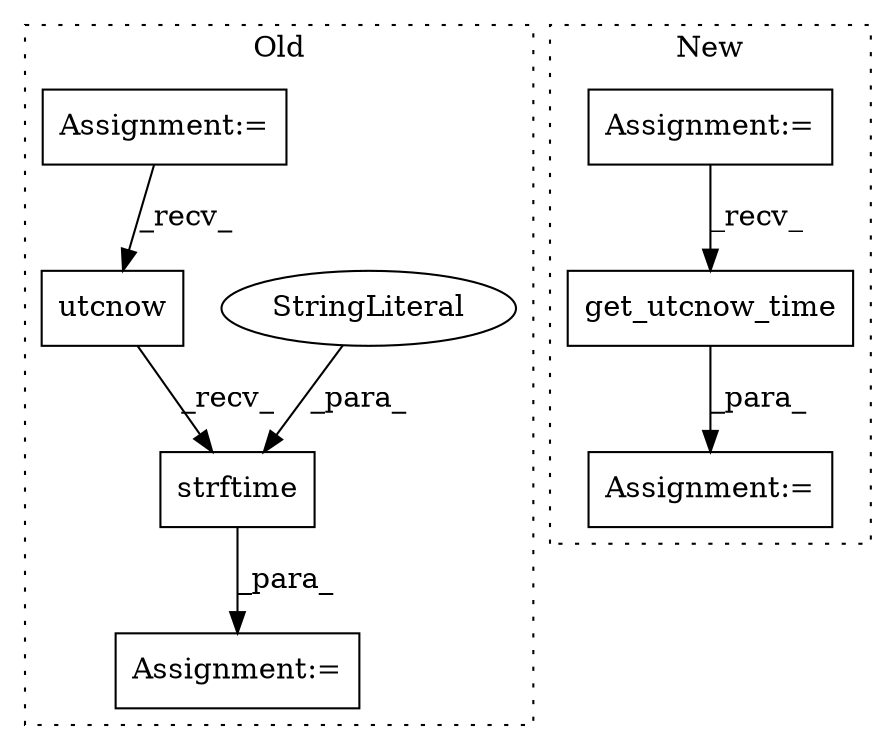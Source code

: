 digraph G {
subgraph cluster0 {
1 [label="utcnow" a="32" s="3208" l="8" shape="box"];
3 [label="strftime" a="32" s="3217,3241" l="9,1" shape="box"];
4 [label="Assignment:=" a="7" s="3198" l="1" shape="box"];
6 [label="StringLiteral" a="45" s="3226" l="15" shape="ellipse"];
8 [label="Assignment:=" a="7" s="3118" l="8" shape="box"];
label = "Old";
style="dotted";
}
subgraph cluster1 {
2 [label="get_utcnow_time" a="32" s="3165" l="17" shape="box"];
5 [label="Assignment:=" a="7" s="3158" l="1" shape="box"];
7 [label="Assignment:=" a="7" s="3116" l="5" shape="box"];
label = "New";
style="dotted";
}
1 -> 3 [label="_recv_"];
2 -> 5 [label="_para_"];
3 -> 4 [label="_para_"];
6 -> 3 [label="_para_"];
7 -> 2 [label="_recv_"];
8 -> 1 [label="_recv_"];
}